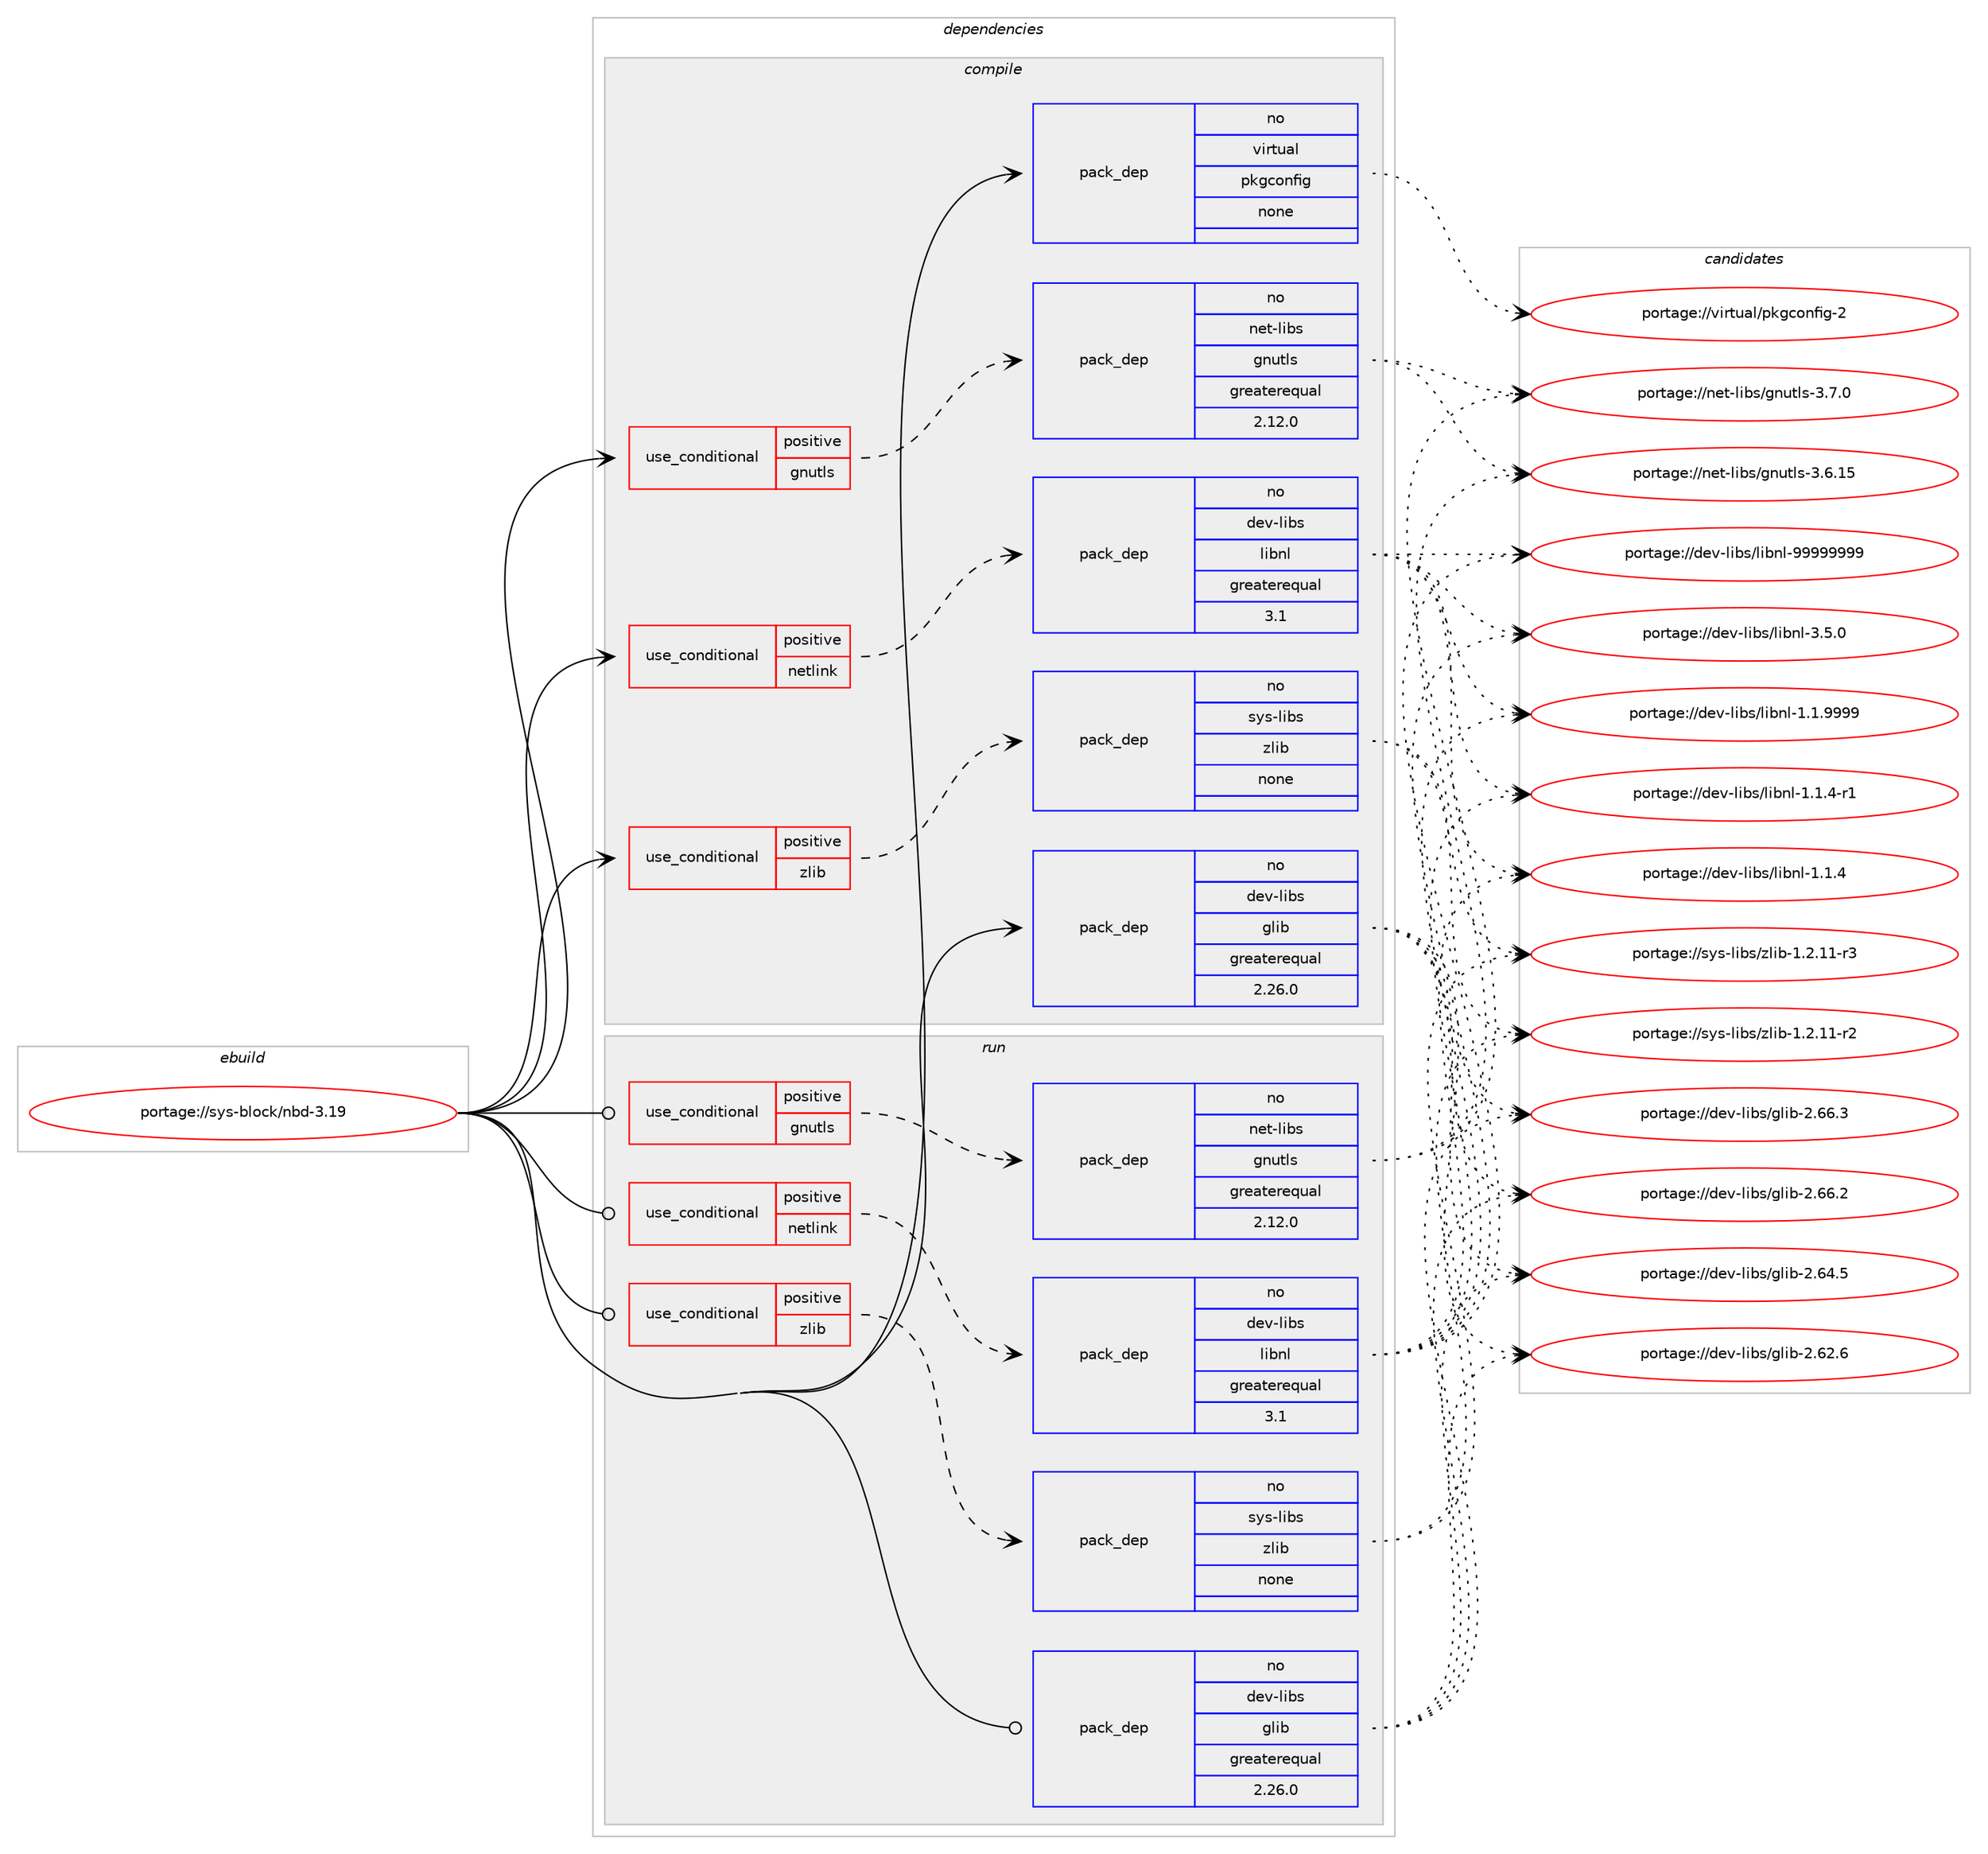 digraph prolog {

# *************
# Graph options
# *************

newrank=true;
concentrate=true;
compound=true;
graph [rankdir=LR,fontname=Helvetica,fontsize=10,ranksep=1.5];#, ranksep=2.5, nodesep=0.2];
edge  [arrowhead=vee];
node  [fontname=Helvetica,fontsize=10];

# **********
# The ebuild
# **********

subgraph cluster_leftcol {
color=gray;
rank=same;
label=<<i>ebuild</i>>;
id [label="portage://sys-block/nbd-3.19", color=red, width=4, href="../sys-block/nbd-3.19.svg"];
}

# ****************
# The dependencies
# ****************

subgraph cluster_midcol {
color=gray;
label=<<i>dependencies</i>>;
subgraph cluster_compile {
fillcolor="#eeeeee";
style=filled;
label=<<i>compile</i>>;
subgraph cond216 {
dependency1788 [label=<<TABLE BORDER="0" CELLBORDER="1" CELLSPACING="0" CELLPADDING="4"><TR><TD ROWSPAN="3" CELLPADDING="10">use_conditional</TD></TR><TR><TD>positive</TD></TR><TR><TD>gnutls</TD></TR></TABLE>>, shape=none, color=red];
subgraph pack1539 {
dependency1789 [label=<<TABLE BORDER="0" CELLBORDER="1" CELLSPACING="0" CELLPADDING="4" WIDTH="220"><TR><TD ROWSPAN="6" CELLPADDING="30">pack_dep</TD></TR><TR><TD WIDTH="110">no</TD></TR><TR><TD>net-libs</TD></TR><TR><TD>gnutls</TD></TR><TR><TD>greaterequal</TD></TR><TR><TD>2.12.0</TD></TR></TABLE>>, shape=none, color=blue];
}
dependency1788:e -> dependency1789:w [weight=20,style="dashed",arrowhead="vee"];
}
id:e -> dependency1788:w [weight=20,style="solid",arrowhead="vee"];
subgraph cond217 {
dependency1790 [label=<<TABLE BORDER="0" CELLBORDER="1" CELLSPACING="0" CELLPADDING="4"><TR><TD ROWSPAN="3" CELLPADDING="10">use_conditional</TD></TR><TR><TD>positive</TD></TR><TR><TD>netlink</TD></TR></TABLE>>, shape=none, color=red];
subgraph pack1540 {
dependency1791 [label=<<TABLE BORDER="0" CELLBORDER="1" CELLSPACING="0" CELLPADDING="4" WIDTH="220"><TR><TD ROWSPAN="6" CELLPADDING="30">pack_dep</TD></TR><TR><TD WIDTH="110">no</TD></TR><TR><TD>dev-libs</TD></TR><TR><TD>libnl</TD></TR><TR><TD>greaterequal</TD></TR><TR><TD>3.1</TD></TR></TABLE>>, shape=none, color=blue];
}
dependency1790:e -> dependency1791:w [weight=20,style="dashed",arrowhead="vee"];
}
id:e -> dependency1790:w [weight=20,style="solid",arrowhead="vee"];
subgraph cond218 {
dependency1792 [label=<<TABLE BORDER="0" CELLBORDER="1" CELLSPACING="0" CELLPADDING="4"><TR><TD ROWSPAN="3" CELLPADDING="10">use_conditional</TD></TR><TR><TD>positive</TD></TR><TR><TD>zlib</TD></TR></TABLE>>, shape=none, color=red];
subgraph pack1541 {
dependency1793 [label=<<TABLE BORDER="0" CELLBORDER="1" CELLSPACING="0" CELLPADDING="4" WIDTH="220"><TR><TD ROWSPAN="6" CELLPADDING="30">pack_dep</TD></TR><TR><TD WIDTH="110">no</TD></TR><TR><TD>sys-libs</TD></TR><TR><TD>zlib</TD></TR><TR><TD>none</TD></TR><TR><TD></TD></TR></TABLE>>, shape=none, color=blue];
}
dependency1792:e -> dependency1793:w [weight=20,style="dashed",arrowhead="vee"];
}
id:e -> dependency1792:w [weight=20,style="solid",arrowhead="vee"];
subgraph pack1542 {
dependency1794 [label=<<TABLE BORDER="0" CELLBORDER="1" CELLSPACING="0" CELLPADDING="4" WIDTH="220"><TR><TD ROWSPAN="6" CELLPADDING="30">pack_dep</TD></TR><TR><TD WIDTH="110">no</TD></TR><TR><TD>dev-libs</TD></TR><TR><TD>glib</TD></TR><TR><TD>greaterequal</TD></TR><TR><TD>2.26.0</TD></TR></TABLE>>, shape=none, color=blue];
}
id:e -> dependency1794:w [weight=20,style="solid",arrowhead="vee"];
subgraph pack1543 {
dependency1795 [label=<<TABLE BORDER="0" CELLBORDER="1" CELLSPACING="0" CELLPADDING="4" WIDTH="220"><TR><TD ROWSPAN="6" CELLPADDING="30">pack_dep</TD></TR><TR><TD WIDTH="110">no</TD></TR><TR><TD>virtual</TD></TR><TR><TD>pkgconfig</TD></TR><TR><TD>none</TD></TR><TR><TD></TD></TR></TABLE>>, shape=none, color=blue];
}
id:e -> dependency1795:w [weight=20,style="solid",arrowhead="vee"];
}
subgraph cluster_compileandrun {
fillcolor="#eeeeee";
style=filled;
label=<<i>compile and run</i>>;
}
subgraph cluster_run {
fillcolor="#eeeeee";
style=filled;
label=<<i>run</i>>;
subgraph cond219 {
dependency1796 [label=<<TABLE BORDER="0" CELLBORDER="1" CELLSPACING="0" CELLPADDING="4"><TR><TD ROWSPAN="3" CELLPADDING="10">use_conditional</TD></TR><TR><TD>positive</TD></TR><TR><TD>gnutls</TD></TR></TABLE>>, shape=none, color=red];
subgraph pack1544 {
dependency1797 [label=<<TABLE BORDER="0" CELLBORDER="1" CELLSPACING="0" CELLPADDING="4" WIDTH="220"><TR><TD ROWSPAN="6" CELLPADDING="30">pack_dep</TD></TR><TR><TD WIDTH="110">no</TD></TR><TR><TD>net-libs</TD></TR><TR><TD>gnutls</TD></TR><TR><TD>greaterequal</TD></TR><TR><TD>2.12.0</TD></TR></TABLE>>, shape=none, color=blue];
}
dependency1796:e -> dependency1797:w [weight=20,style="dashed",arrowhead="vee"];
}
id:e -> dependency1796:w [weight=20,style="solid",arrowhead="odot"];
subgraph cond220 {
dependency1798 [label=<<TABLE BORDER="0" CELLBORDER="1" CELLSPACING="0" CELLPADDING="4"><TR><TD ROWSPAN="3" CELLPADDING="10">use_conditional</TD></TR><TR><TD>positive</TD></TR><TR><TD>netlink</TD></TR></TABLE>>, shape=none, color=red];
subgraph pack1545 {
dependency1799 [label=<<TABLE BORDER="0" CELLBORDER="1" CELLSPACING="0" CELLPADDING="4" WIDTH="220"><TR><TD ROWSPAN="6" CELLPADDING="30">pack_dep</TD></TR><TR><TD WIDTH="110">no</TD></TR><TR><TD>dev-libs</TD></TR><TR><TD>libnl</TD></TR><TR><TD>greaterequal</TD></TR><TR><TD>3.1</TD></TR></TABLE>>, shape=none, color=blue];
}
dependency1798:e -> dependency1799:w [weight=20,style="dashed",arrowhead="vee"];
}
id:e -> dependency1798:w [weight=20,style="solid",arrowhead="odot"];
subgraph cond221 {
dependency1800 [label=<<TABLE BORDER="0" CELLBORDER="1" CELLSPACING="0" CELLPADDING="4"><TR><TD ROWSPAN="3" CELLPADDING="10">use_conditional</TD></TR><TR><TD>positive</TD></TR><TR><TD>zlib</TD></TR></TABLE>>, shape=none, color=red];
subgraph pack1546 {
dependency1801 [label=<<TABLE BORDER="0" CELLBORDER="1" CELLSPACING="0" CELLPADDING="4" WIDTH="220"><TR><TD ROWSPAN="6" CELLPADDING="30">pack_dep</TD></TR><TR><TD WIDTH="110">no</TD></TR><TR><TD>sys-libs</TD></TR><TR><TD>zlib</TD></TR><TR><TD>none</TD></TR><TR><TD></TD></TR></TABLE>>, shape=none, color=blue];
}
dependency1800:e -> dependency1801:w [weight=20,style="dashed",arrowhead="vee"];
}
id:e -> dependency1800:w [weight=20,style="solid",arrowhead="odot"];
subgraph pack1547 {
dependency1802 [label=<<TABLE BORDER="0" CELLBORDER="1" CELLSPACING="0" CELLPADDING="4" WIDTH="220"><TR><TD ROWSPAN="6" CELLPADDING="30">pack_dep</TD></TR><TR><TD WIDTH="110">no</TD></TR><TR><TD>dev-libs</TD></TR><TR><TD>glib</TD></TR><TR><TD>greaterequal</TD></TR><TR><TD>2.26.0</TD></TR></TABLE>>, shape=none, color=blue];
}
id:e -> dependency1802:w [weight=20,style="solid",arrowhead="odot"];
}
}

# **************
# The candidates
# **************

subgraph cluster_choices {
rank=same;
color=gray;
label=<<i>candidates</i>>;

subgraph choice1539 {
color=black;
nodesep=1;
choice110101116451081059811547103110117116108115455146554648 [label="portage://net-libs/gnutls-3.7.0", color=red, width=4,href="../net-libs/gnutls-3.7.0.svg"];
choice11010111645108105981154710311011711610811545514654464953 [label="portage://net-libs/gnutls-3.6.15", color=red, width=4,href="../net-libs/gnutls-3.6.15.svg"];
dependency1789:e -> choice110101116451081059811547103110117116108115455146554648:w [style=dotted,weight="100"];
dependency1789:e -> choice11010111645108105981154710311011711610811545514654464953:w [style=dotted,weight="100"];
}
subgraph choice1540 {
color=black;
nodesep=1;
choice10010111845108105981154710810598110108455757575757575757 [label="portage://dev-libs/libnl-99999999", color=red, width=4,href="../dev-libs/libnl-99999999.svg"];
choice10010111845108105981154710810598110108455146534648 [label="portage://dev-libs/libnl-3.5.0", color=red, width=4,href="../dev-libs/libnl-3.5.0.svg"];
choice10010111845108105981154710810598110108454946494657575757 [label="portage://dev-libs/libnl-1.1.9999", color=red, width=4,href="../dev-libs/libnl-1.1.9999.svg"];
choice100101118451081059811547108105981101084549464946524511449 [label="portage://dev-libs/libnl-1.1.4-r1", color=red, width=4,href="../dev-libs/libnl-1.1.4-r1.svg"];
choice10010111845108105981154710810598110108454946494652 [label="portage://dev-libs/libnl-1.1.4", color=red, width=4,href="../dev-libs/libnl-1.1.4.svg"];
dependency1791:e -> choice10010111845108105981154710810598110108455757575757575757:w [style=dotted,weight="100"];
dependency1791:e -> choice10010111845108105981154710810598110108455146534648:w [style=dotted,weight="100"];
dependency1791:e -> choice10010111845108105981154710810598110108454946494657575757:w [style=dotted,weight="100"];
dependency1791:e -> choice100101118451081059811547108105981101084549464946524511449:w [style=dotted,weight="100"];
dependency1791:e -> choice10010111845108105981154710810598110108454946494652:w [style=dotted,weight="100"];
}
subgraph choice1541 {
color=black;
nodesep=1;
choice11512111545108105981154712210810598454946504649494511451 [label="portage://sys-libs/zlib-1.2.11-r3", color=red, width=4,href="../sys-libs/zlib-1.2.11-r3.svg"];
choice11512111545108105981154712210810598454946504649494511450 [label="portage://sys-libs/zlib-1.2.11-r2", color=red, width=4,href="../sys-libs/zlib-1.2.11-r2.svg"];
dependency1793:e -> choice11512111545108105981154712210810598454946504649494511451:w [style=dotted,weight="100"];
dependency1793:e -> choice11512111545108105981154712210810598454946504649494511450:w [style=dotted,weight="100"];
}
subgraph choice1542 {
color=black;
nodesep=1;
choice1001011184510810598115471031081059845504654544651 [label="portage://dev-libs/glib-2.66.3", color=red, width=4,href="../dev-libs/glib-2.66.3.svg"];
choice1001011184510810598115471031081059845504654544650 [label="portage://dev-libs/glib-2.66.2", color=red, width=4,href="../dev-libs/glib-2.66.2.svg"];
choice1001011184510810598115471031081059845504654524653 [label="portage://dev-libs/glib-2.64.5", color=red, width=4,href="../dev-libs/glib-2.64.5.svg"];
choice1001011184510810598115471031081059845504654504654 [label="portage://dev-libs/glib-2.62.6", color=red, width=4,href="../dev-libs/glib-2.62.6.svg"];
dependency1794:e -> choice1001011184510810598115471031081059845504654544651:w [style=dotted,weight="100"];
dependency1794:e -> choice1001011184510810598115471031081059845504654544650:w [style=dotted,weight="100"];
dependency1794:e -> choice1001011184510810598115471031081059845504654524653:w [style=dotted,weight="100"];
dependency1794:e -> choice1001011184510810598115471031081059845504654504654:w [style=dotted,weight="100"];
}
subgraph choice1543 {
color=black;
nodesep=1;
choice1181051141161179710847112107103991111101021051034550 [label="portage://virtual/pkgconfig-2", color=red, width=4,href="../virtual/pkgconfig-2.svg"];
dependency1795:e -> choice1181051141161179710847112107103991111101021051034550:w [style=dotted,weight="100"];
}
subgraph choice1544 {
color=black;
nodesep=1;
choice110101116451081059811547103110117116108115455146554648 [label="portage://net-libs/gnutls-3.7.0", color=red, width=4,href="../net-libs/gnutls-3.7.0.svg"];
choice11010111645108105981154710311011711610811545514654464953 [label="portage://net-libs/gnutls-3.6.15", color=red, width=4,href="../net-libs/gnutls-3.6.15.svg"];
dependency1797:e -> choice110101116451081059811547103110117116108115455146554648:w [style=dotted,weight="100"];
dependency1797:e -> choice11010111645108105981154710311011711610811545514654464953:w [style=dotted,weight="100"];
}
subgraph choice1545 {
color=black;
nodesep=1;
choice10010111845108105981154710810598110108455757575757575757 [label="portage://dev-libs/libnl-99999999", color=red, width=4,href="../dev-libs/libnl-99999999.svg"];
choice10010111845108105981154710810598110108455146534648 [label="portage://dev-libs/libnl-3.5.0", color=red, width=4,href="../dev-libs/libnl-3.5.0.svg"];
choice10010111845108105981154710810598110108454946494657575757 [label="portage://dev-libs/libnl-1.1.9999", color=red, width=4,href="../dev-libs/libnl-1.1.9999.svg"];
choice100101118451081059811547108105981101084549464946524511449 [label="portage://dev-libs/libnl-1.1.4-r1", color=red, width=4,href="../dev-libs/libnl-1.1.4-r1.svg"];
choice10010111845108105981154710810598110108454946494652 [label="portage://dev-libs/libnl-1.1.4", color=red, width=4,href="../dev-libs/libnl-1.1.4.svg"];
dependency1799:e -> choice10010111845108105981154710810598110108455757575757575757:w [style=dotted,weight="100"];
dependency1799:e -> choice10010111845108105981154710810598110108455146534648:w [style=dotted,weight="100"];
dependency1799:e -> choice10010111845108105981154710810598110108454946494657575757:w [style=dotted,weight="100"];
dependency1799:e -> choice100101118451081059811547108105981101084549464946524511449:w [style=dotted,weight="100"];
dependency1799:e -> choice10010111845108105981154710810598110108454946494652:w [style=dotted,weight="100"];
}
subgraph choice1546 {
color=black;
nodesep=1;
choice11512111545108105981154712210810598454946504649494511451 [label="portage://sys-libs/zlib-1.2.11-r3", color=red, width=4,href="../sys-libs/zlib-1.2.11-r3.svg"];
choice11512111545108105981154712210810598454946504649494511450 [label="portage://sys-libs/zlib-1.2.11-r2", color=red, width=4,href="../sys-libs/zlib-1.2.11-r2.svg"];
dependency1801:e -> choice11512111545108105981154712210810598454946504649494511451:w [style=dotted,weight="100"];
dependency1801:e -> choice11512111545108105981154712210810598454946504649494511450:w [style=dotted,weight="100"];
}
subgraph choice1547 {
color=black;
nodesep=1;
choice1001011184510810598115471031081059845504654544651 [label="portage://dev-libs/glib-2.66.3", color=red, width=4,href="../dev-libs/glib-2.66.3.svg"];
choice1001011184510810598115471031081059845504654544650 [label="portage://dev-libs/glib-2.66.2", color=red, width=4,href="../dev-libs/glib-2.66.2.svg"];
choice1001011184510810598115471031081059845504654524653 [label="portage://dev-libs/glib-2.64.5", color=red, width=4,href="../dev-libs/glib-2.64.5.svg"];
choice1001011184510810598115471031081059845504654504654 [label="portage://dev-libs/glib-2.62.6", color=red, width=4,href="../dev-libs/glib-2.62.6.svg"];
dependency1802:e -> choice1001011184510810598115471031081059845504654544651:w [style=dotted,weight="100"];
dependency1802:e -> choice1001011184510810598115471031081059845504654544650:w [style=dotted,weight="100"];
dependency1802:e -> choice1001011184510810598115471031081059845504654524653:w [style=dotted,weight="100"];
dependency1802:e -> choice1001011184510810598115471031081059845504654504654:w [style=dotted,weight="100"];
}
}

}
